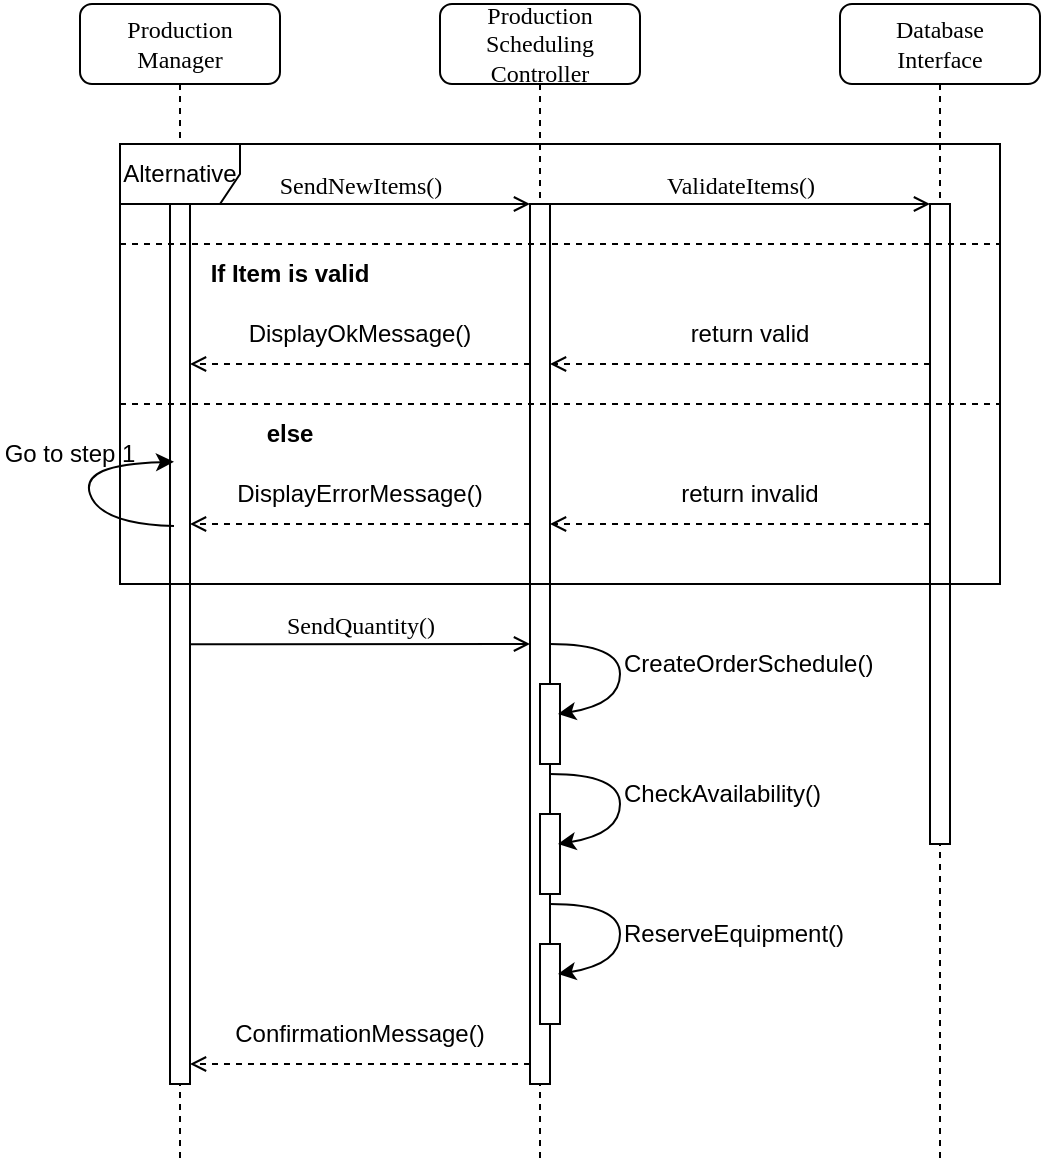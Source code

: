 <mxfile version="26.0.11">
  <diagram name="Page-1" id="13e1069c-82ec-6db2-03f1-153e76fe0fe0">
    <mxGraphModel dx="1392" dy="803" grid="1" gridSize="10" guides="1" tooltips="1" connect="1" arrows="1" fold="1" page="1" pageScale="1" pageWidth="1100" pageHeight="850" background="none" math="0" shadow="0">
      <root>
        <mxCell id="0" />
        <mxCell id="1" parent="0" />
        <mxCell id="3hRmexJPZBGSZew1TgqO-1" value="Production Scheduling&lt;div&gt;Controller&lt;/div&gt;" style="shape=umlLifeline;perimeter=lifelinePerimeter;whiteSpace=wrap;html=1;container=1;collapsible=0;recursiveResize=0;outlineConnect=0;rounded=1;shadow=0;comic=0;labelBackgroundColor=none;strokeWidth=1;fontFamily=Verdana;fontSize=12;align=center;" parent="1" vertex="1">
          <mxGeometry x="280" y="80" width="100" height="580" as="geometry" />
        </mxCell>
        <mxCell id="3hRmexJPZBGSZew1TgqO-2" value="" style="html=1;points=[];perimeter=orthogonalPerimeter;rounded=0;shadow=0;comic=0;labelBackgroundColor=none;strokeWidth=1;fontFamily=Verdana;fontSize=12;align=center;" parent="3hRmexJPZBGSZew1TgqO-1" vertex="1">
          <mxGeometry x="45" y="100" width="10" height="440" as="geometry" />
        </mxCell>
        <mxCell id="3hRmexJPZBGSZew1TgqO-3" value="" style="html=1;points=[];perimeter=orthogonalPerimeter;rounded=0;shadow=0;comic=0;labelBackgroundColor=none;strokeWidth=1;fontFamily=Verdana;fontSize=12;align=center;" parent="3hRmexJPZBGSZew1TgqO-1" vertex="1">
          <mxGeometry x="50" y="340" width="10" height="40" as="geometry" />
        </mxCell>
        <mxCell id="3hRmexJPZBGSZew1TgqO-4" value="&lt;div&gt;Database&lt;/div&gt;&lt;div&gt;Interface&lt;/div&gt;" style="shape=umlLifeline;perimeter=lifelinePerimeter;whiteSpace=wrap;html=1;container=1;collapsible=0;recursiveResize=0;outlineConnect=0;rounded=1;shadow=0;comic=0;labelBackgroundColor=none;strokeWidth=1;fontFamily=Verdana;fontSize=12;align=center;" parent="1" vertex="1">
          <mxGeometry x="480" y="80" width="100" height="580" as="geometry" />
        </mxCell>
        <mxCell id="3hRmexJPZBGSZew1TgqO-5" value="" style="html=1;points=[];perimeter=orthogonalPerimeter;rounded=0;shadow=0;comic=0;labelBackgroundColor=none;strokeWidth=1;fontFamily=Verdana;fontSize=12;align=center;" parent="3hRmexJPZBGSZew1TgqO-4" vertex="1">
          <mxGeometry x="45" y="100" width="10" height="320" as="geometry" />
        </mxCell>
        <mxCell id="3hRmexJPZBGSZew1TgqO-6" value="Production Manager" style="shape=umlLifeline;perimeter=lifelinePerimeter;whiteSpace=wrap;html=1;container=1;collapsible=0;recursiveResize=0;outlineConnect=0;rounded=1;shadow=0;comic=0;labelBackgroundColor=none;strokeWidth=1;fontFamily=Verdana;fontSize=12;align=center;" parent="1" vertex="1">
          <mxGeometry x="100" y="80" width="100" height="580" as="geometry" />
        </mxCell>
        <mxCell id="3hRmexJPZBGSZew1TgqO-7" value="" style="html=1;points=[];perimeter=orthogonalPerimeter;rounded=0;shadow=0;comic=0;labelBackgroundColor=none;strokeWidth=1;fontFamily=Verdana;fontSize=12;align=center;" parent="3hRmexJPZBGSZew1TgqO-6" vertex="1">
          <mxGeometry x="45" y="100" width="10" height="440" as="geometry" />
        </mxCell>
        <mxCell id="3hRmexJPZBGSZew1TgqO-8" value="" style="curved=1;endArrow=classic;html=1;rounded=0;exitX=0.2;exitY=0.366;exitDx=0;exitDy=0;exitPerimeter=0;entryX=0.2;entryY=0.293;entryDx=0;entryDy=0;entryPerimeter=0;" parent="3hRmexJPZBGSZew1TgqO-6" source="3hRmexJPZBGSZew1TgqO-7" target="3hRmexJPZBGSZew1TgqO-7" edge="1">
          <mxGeometry width="50" height="50" relative="1" as="geometry">
            <mxPoint x="-20" y="310.02" as="sourcePoint" />
            <mxPoint x="30" y="260.02" as="targetPoint" />
            <Array as="points">
              <mxPoint x="10" y="260" />
              <mxPoint y="230" />
            </Array>
          </mxGeometry>
        </mxCell>
        <mxCell id="3hRmexJPZBGSZew1TgqO-9" value="Go to step 1" style="text;html=1;align=center;verticalAlign=middle;whiteSpace=wrap;rounded=0;" parent="3hRmexJPZBGSZew1TgqO-6" vertex="1">
          <mxGeometry x="-40" y="210" width="70" height="30" as="geometry" />
        </mxCell>
        <mxCell id="3hRmexJPZBGSZew1TgqO-10" value="SendNewItems()" style="html=1;verticalAlign=bottom;endArrow=open;entryX=0;entryY=0;labelBackgroundColor=none;fontFamily=Verdana;fontSize=12;elbow=vertical;endFill=0;" parent="1" source="3hRmexJPZBGSZew1TgqO-7" target="3hRmexJPZBGSZew1TgqO-2" edge="1">
          <mxGeometry relative="1" as="geometry">
            <mxPoint x="220" y="190" as="sourcePoint" />
          </mxGeometry>
        </mxCell>
        <mxCell id="3hRmexJPZBGSZew1TgqO-11" value="ValidateItems()" style="html=1;verticalAlign=bottom;endArrow=open;entryX=0;entryY=0;labelBackgroundColor=none;fontFamily=Verdana;fontSize=12;elbow=vertical;endFill=0;" parent="1" source="3hRmexJPZBGSZew1TgqO-2" target="3hRmexJPZBGSZew1TgqO-5" edge="1">
          <mxGeometry relative="1" as="geometry">
            <mxPoint x="370" y="200" as="sourcePoint" />
          </mxGeometry>
        </mxCell>
        <mxCell id="3hRmexJPZBGSZew1TgqO-12" value="SendQuantity()" style="html=1;verticalAlign=bottom;endArrow=open;entryX=0.1;entryY=0.43;labelBackgroundColor=none;fontFamily=Verdana;fontSize=12;elbow=vertical;entryDx=0;entryDy=0;entryPerimeter=0;sourcePerimeterSpacing=0;endFill=0;" parent="1" edge="1">
          <mxGeometry relative="1" as="geometry">
            <mxPoint x="155" y="400.1" as="sourcePoint" />
            <mxPoint x="325" y="400.0" as="targetPoint" />
          </mxGeometry>
        </mxCell>
        <mxCell id="3hRmexJPZBGSZew1TgqO-13" value="Alternative" style="shape=umlFrame;whiteSpace=wrap;html=1;pointerEvents=0;" parent="1" vertex="1">
          <mxGeometry x="120" y="150" width="440" height="220" as="geometry" />
        </mxCell>
        <mxCell id="3hRmexJPZBGSZew1TgqO-14" value="" style="endArrow=none;html=1;rounded=0;entryX=1.007;entryY=0.5;entryDx=0;entryDy=0;entryPerimeter=0;dashed=1;" parent="1" edge="1">
          <mxGeometry width="50" height="50" relative="1" as="geometry">
            <mxPoint x="120" y="200" as="sourcePoint" />
            <mxPoint x="560" y="200" as="targetPoint" />
          </mxGeometry>
        </mxCell>
        <mxCell id="3hRmexJPZBGSZew1TgqO-15" value="" style="endArrow=none;html=1;rounded=0;exitX=-0.002;exitY=0.5;exitDx=0;exitDy=0;exitPerimeter=0;entryX=1.007;entryY=0.5;entryDx=0;entryDy=0;entryPerimeter=0;dashed=1;" parent="1" edge="1">
          <mxGeometry width="50" height="50" relative="1" as="geometry">
            <mxPoint x="120" y="280" as="sourcePoint" />
            <mxPoint x="560" y="280" as="targetPoint" />
          </mxGeometry>
        </mxCell>
        <mxCell id="3hRmexJPZBGSZew1TgqO-16" value="If Item is valid" style="text;html=1;align=center;verticalAlign=middle;whiteSpace=wrap;rounded=0;fontStyle=1" parent="1" vertex="1">
          <mxGeometry x="160" y="200" width="90" height="30" as="geometry" />
        </mxCell>
        <mxCell id="3hRmexJPZBGSZew1TgqO-17" value="else" style="text;html=1;align=center;verticalAlign=middle;whiteSpace=wrap;rounded=0;fontStyle=1" parent="1" vertex="1">
          <mxGeometry x="160" y="280" width="90" height="30" as="geometry" />
        </mxCell>
        <mxCell id="3hRmexJPZBGSZew1TgqO-18" value="" style="group" parent="1" vertex="1" connectable="0">
          <mxGeometry x="335" y="230" width="190" height="30.02" as="geometry" />
        </mxCell>
        <mxCell id="3hRmexJPZBGSZew1TgqO-19" value="" style="endArrow=open;html=1;rounded=0;entryX=1;entryY=0.226;entryDx=0;entryDy=0;entryPerimeter=0;dashed=1;endFill=0;" parent="3hRmexJPZBGSZew1TgqO-18" edge="1">
          <mxGeometry width="50" height="50" relative="1" as="geometry">
            <mxPoint x="190" y="30.02" as="sourcePoint" />
            <mxPoint y="30.0" as="targetPoint" />
          </mxGeometry>
        </mxCell>
        <mxCell id="3hRmexJPZBGSZew1TgqO-20" value="return valid" style="text;html=1;align=center;verticalAlign=middle;whiteSpace=wrap;rounded=0;" parent="3hRmexJPZBGSZew1TgqO-18" vertex="1">
          <mxGeometry x="25" width="150" height="30" as="geometry" />
        </mxCell>
        <mxCell id="3hRmexJPZBGSZew1TgqO-21" value="" style="group" parent="1" vertex="1" connectable="0">
          <mxGeometry x="335" y="310" width="190" height="30.02" as="geometry" />
        </mxCell>
        <mxCell id="3hRmexJPZBGSZew1TgqO-22" value="" style="endArrow=open;html=1;rounded=0;entryX=1;entryY=0.226;entryDx=0;entryDy=0;entryPerimeter=0;dashed=1;endFill=0;" parent="3hRmexJPZBGSZew1TgqO-21" edge="1">
          <mxGeometry width="50" height="50" relative="1" as="geometry">
            <mxPoint x="190" y="30.02" as="sourcePoint" />
            <mxPoint y="30.0" as="targetPoint" />
          </mxGeometry>
        </mxCell>
        <mxCell id="3hRmexJPZBGSZew1TgqO-23" value="return invalid" style="text;html=1;align=center;verticalAlign=middle;whiteSpace=wrap;rounded=0;" parent="3hRmexJPZBGSZew1TgqO-21" vertex="1">
          <mxGeometry x="25" width="150" height="30" as="geometry" />
        </mxCell>
        <mxCell id="3hRmexJPZBGSZew1TgqO-24" value="" style="group" parent="1" vertex="1" connectable="0">
          <mxGeometry x="155" y="230" width="170" height="30.02" as="geometry" />
        </mxCell>
        <mxCell id="3hRmexJPZBGSZew1TgqO-25" value="" style="endArrow=open;html=1;rounded=0;entryX=1;entryY=0.226;entryDx=0;entryDy=0;entryPerimeter=0;dashed=1;endFill=0;" parent="3hRmexJPZBGSZew1TgqO-24" edge="1">
          <mxGeometry width="50" height="50" relative="1" as="geometry">
            <mxPoint x="170" y="30.02" as="sourcePoint" />
            <mxPoint y="30" as="targetPoint" />
          </mxGeometry>
        </mxCell>
        <mxCell id="3hRmexJPZBGSZew1TgqO-26" value="DisplayOkMessage()" style="text;html=1;align=center;verticalAlign=middle;whiteSpace=wrap;rounded=0;" parent="3hRmexJPZBGSZew1TgqO-24" vertex="1">
          <mxGeometry x="10" width="150" height="30" as="geometry" />
        </mxCell>
        <mxCell id="3hRmexJPZBGSZew1TgqO-27" value="" style="group" parent="1" vertex="1" connectable="0">
          <mxGeometry x="155" y="310" width="170" height="30.02" as="geometry" />
        </mxCell>
        <mxCell id="3hRmexJPZBGSZew1TgqO-28" value="" style="endArrow=open;html=1;rounded=0;entryX=1;entryY=0.226;entryDx=0;entryDy=0;entryPerimeter=0;dashed=1;endFill=0;" parent="3hRmexJPZBGSZew1TgqO-27" edge="1">
          <mxGeometry width="50" height="50" relative="1" as="geometry">
            <mxPoint x="170" y="30.02" as="sourcePoint" />
            <mxPoint y="30" as="targetPoint" />
          </mxGeometry>
        </mxCell>
        <mxCell id="3hRmexJPZBGSZew1TgqO-29" value="DisplayErrorMessage()" style="text;html=1;align=center;verticalAlign=middle;whiteSpace=wrap;rounded=0;" parent="3hRmexJPZBGSZew1TgqO-27" vertex="1">
          <mxGeometry x="10" width="150" height="30" as="geometry" />
        </mxCell>
        <mxCell id="3hRmexJPZBGSZew1TgqO-30" value="" style="curved=1;endArrow=classic;html=1;rounded=0;entryX=0.9;entryY=0.375;entryDx=0;entryDy=0;entryPerimeter=0;" parent="1" target="3hRmexJPZBGSZew1TgqO-3" edge="1">
          <mxGeometry width="50" height="50" relative="1" as="geometry">
            <mxPoint x="335" y="400" as="sourcePoint" />
            <mxPoint x="400" y="450" as="targetPoint" />
            <Array as="points">
              <mxPoint x="370" y="400" />
              <mxPoint x="370" y="430" />
            </Array>
          </mxGeometry>
        </mxCell>
        <mxCell id="3hRmexJPZBGSZew1TgqO-31" value="CreateOrderSchedule()" style="text;html=1;align=left;verticalAlign=middle;whiteSpace=wrap;rounded=0;" parent="1" vertex="1">
          <mxGeometry x="370" y="395" width="60" height="30" as="geometry" />
        </mxCell>
        <mxCell id="3hRmexJPZBGSZew1TgqO-32" value="" style="html=1;points=[];perimeter=orthogonalPerimeter;rounded=0;shadow=0;comic=0;labelBackgroundColor=none;strokeWidth=1;fontFamily=Verdana;fontSize=12;align=center;" parent="1" vertex="1">
          <mxGeometry x="330" y="485" width="10" height="40" as="geometry" />
        </mxCell>
        <mxCell id="3hRmexJPZBGSZew1TgqO-33" value="" style="curved=1;endArrow=classic;html=1;rounded=0;entryX=0.9;entryY=0.375;entryDx=0;entryDy=0;entryPerimeter=0;" parent="1" target="3hRmexJPZBGSZew1TgqO-32" edge="1">
          <mxGeometry width="50" height="50" relative="1" as="geometry">
            <mxPoint x="335" y="465" as="sourcePoint" />
            <mxPoint x="400" y="515" as="targetPoint" />
            <Array as="points">
              <mxPoint x="370" y="465" />
              <mxPoint x="370" y="495" />
            </Array>
          </mxGeometry>
        </mxCell>
        <mxCell id="3hRmexJPZBGSZew1TgqO-34" value="CheckAvailability()" style="text;html=1;align=left;verticalAlign=middle;whiteSpace=wrap;rounded=0;" parent="1" vertex="1">
          <mxGeometry x="370" y="460" width="60" height="30" as="geometry" />
        </mxCell>
        <mxCell id="3hRmexJPZBGSZew1TgqO-35" value="" style="html=1;points=[];perimeter=orthogonalPerimeter;rounded=0;shadow=0;comic=0;labelBackgroundColor=none;strokeWidth=1;fontFamily=Verdana;fontSize=12;align=center;" parent="1" vertex="1">
          <mxGeometry x="330" y="550" width="10" height="40" as="geometry" />
        </mxCell>
        <mxCell id="3hRmexJPZBGSZew1TgqO-36" value="" style="curved=1;endArrow=classic;html=1;rounded=0;entryX=0.9;entryY=0.375;entryDx=0;entryDy=0;entryPerimeter=0;" parent="1" target="3hRmexJPZBGSZew1TgqO-35" edge="1">
          <mxGeometry width="50" height="50" relative="1" as="geometry">
            <mxPoint x="335" y="530" as="sourcePoint" />
            <mxPoint x="400" y="580" as="targetPoint" />
            <Array as="points">
              <mxPoint x="370" y="530" />
              <mxPoint x="370" y="560" />
            </Array>
          </mxGeometry>
        </mxCell>
        <mxCell id="3hRmexJPZBGSZew1TgqO-37" value="ReserveE&lt;span style=&quot;background-color: transparent; color: light-dark(rgb(0, 0, 0), rgb(255, 255, 255));&quot;&gt;quipment()&lt;/span&gt;" style="text;html=1;align=left;verticalAlign=middle;whiteSpace=wrap;rounded=0;" parent="1" vertex="1">
          <mxGeometry x="370" y="530" width="60" height="30" as="geometry" />
        </mxCell>
        <mxCell id="3hRmexJPZBGSZew1TgqO-38" value="" style="group" parent="1" vertex="1" connectable="0">
          <mxGeometry x="155" y="580" width="170" height="30.02" as="geometry" />
        </mxCell>
        <mxCell id="3hRmexJPZBGSZew1TgqO-39" value="" style="endArrow=open;html=1;rounded=0;entryX=1;entryY=0.226;entryDx=0;entryDy=0;entryPerimeter=0;dashed=1;endFill=0;" parent="3hRmexJPZBGSZew1TgqO-38" edge="1">
          <mxGeometry width="50" height="50" relative="1" as="geometry">
            <mxPoint x="170" y="30.02" as="sourcePoint" />
            <mxPoint y="30" as="targetPoint" />
          </mxGeometry>
        </mxCell>
        <mxCell id="3hRmexJPZBGSZew1TgqO-40" value="ConfirmationMessage()" style="text;html=1;align=center;verticalAlign=middle;whiteSpace=wrap;rounded=0;" parent="3hRmexJPZBGSZew1TgqO-38" vertex="1">
          <mxGeometry x="10" width="150" height="30" as="geometry" />
        </mxCell>
      </root>
    </mxGraphModel>
  </diagram>
</mxfile>
